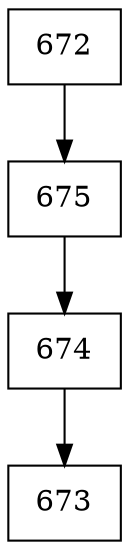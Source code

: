 digraph G {
  node [shape=record];
  node0 [label="{672}"];
  node0 -> node1;
  node1 [label="{675}"];
  node1 -> node2;
  node2 [label="{674}"];
  node2 -> node3;
  node3 [label="{673}"];
}
